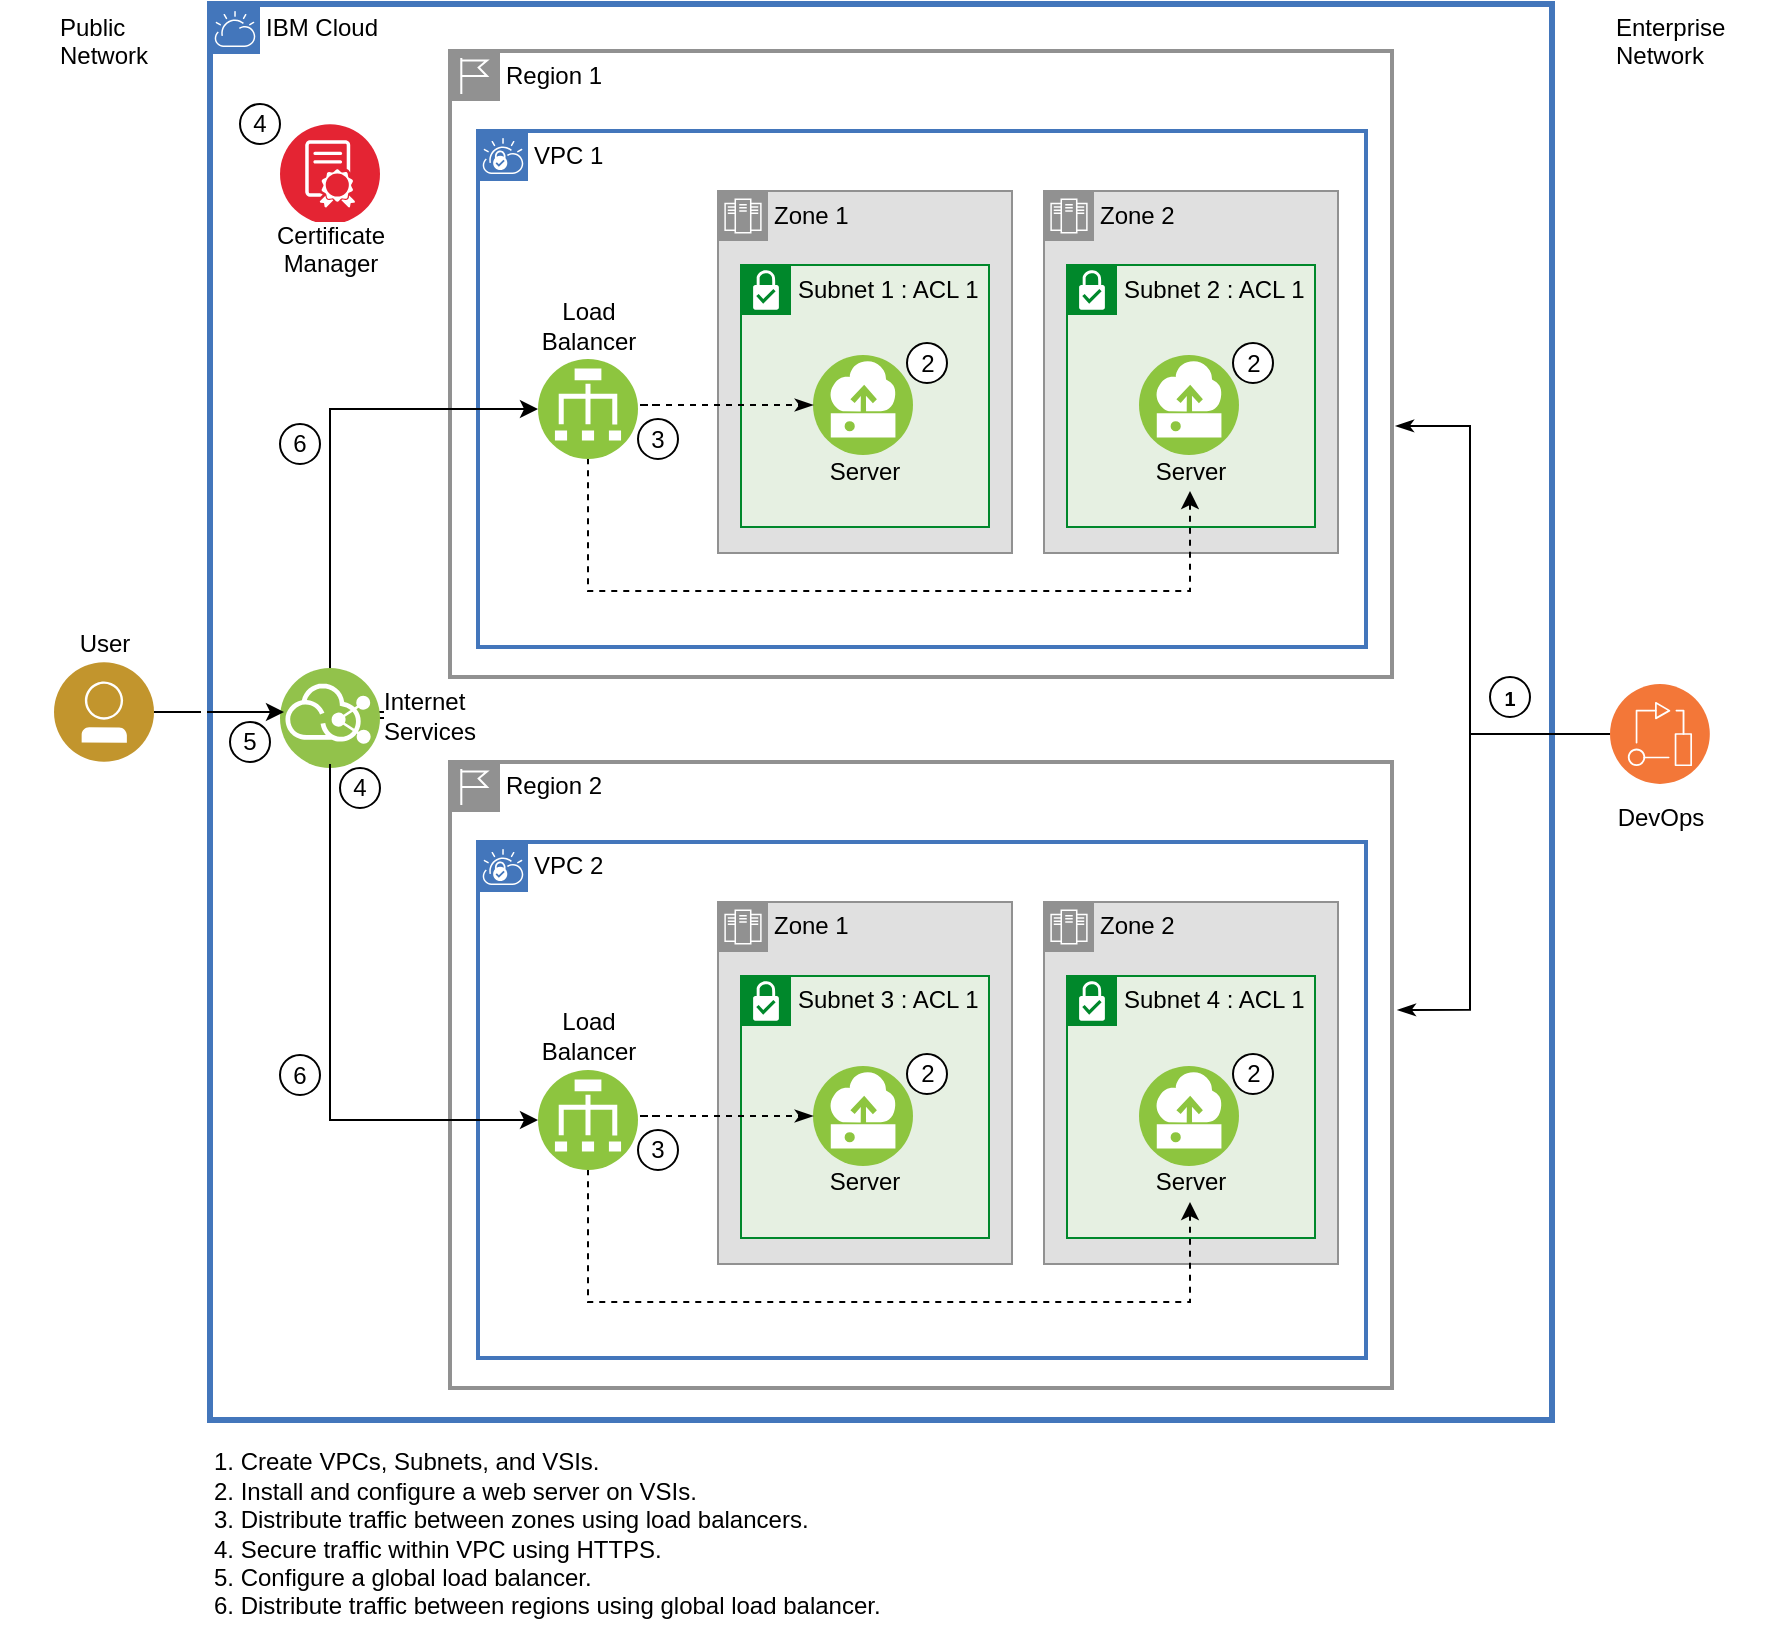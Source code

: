 <mxfile version="12.6.5" type="device"><diagram id="sqcldhInP1BjZdl1YZuS" name="Page-1"><mxGraphModel dx="1613" dy="-4187" grid="1" gridSize="10" guides="1" tooltips="1" connect="1" arrows="1" fold="1" page="1" pageScale="1" pageWidth="827" pageHeight="1169" math="0" shadow="0"><root><mxCell id="0"/><mxCell id="1" parent="0"/><mxCell id="jlVmqAdecrQDQu0zC8nz-8" value="" style="edgeStyle=elbowEdgeStyle;rounded=0;elbow=vertical;html=1;labelBackgroundColor=#ffffff;startArrow=none;startFill=0;startSize=6;endArrow=classic;endFill=1;endSize=6;jettySize=auto;orthogonalLoop=1;strokeWidth=1;fontSize=14;entryX=0;entryY=0.5;entryDx=0;entryDy=0;exitX=1;exitY=0.5;exitDx=0;exitDy=0;" parent="1" source="p_jUoLrGqdlGPGvpUogf-89" edge="1" target="p_jUoLrGqdlGPGvpUogf-75"><mxGeometry relative="1" as="geometry"><mxPoint x="-252" y="3579" as="sourcePoint"/><Array as="points"><mxPoint x="-150" y="4870"/><mxPoint x="-180" y="4887"/><mxPoint x="-190" y="4921"/><mxPoint x="-160" y="4921"/><mxPoint x="-140" y="4905"/></Array><mxPoint x="-130" y="4870" as="targetPoint"/></mxGeometry></mxCell><mxCell id="p_jUoLrGqdlGPGvpUogf-76" value="IBM Cloud" style="shape=mxgraph.ibm.box;prType=cloud;fontStyle=0;verticalAlign=top;align=left;spacingLeft=32;spacingTop=4;fillColor=none;rounded=0;whiteSpace=wrap;html=1;strokeColor=#4376BB;strokeWidth=3;dashed=0;container=1;spacing=-4;collapsible=0;fontColor=#000000;" vertex="1" parent="1"><mxGeometry x="-240" y="5260" width="671" height="708" as="geometry"/></mxCell><mxCell id="p_jUoLrGqdlGPGvpUogf-75" value="&lt;div&gt;Internet &lt;br&gt;&lt;/div&gt;&lt;div&gt;Services&lt;/div&gt;" style="aspect=fixed;perimeter=ellipsePerimeter;html=1;align=left;shadow=0;dashed=0;fontColor=#000000;labelBackgroundColor=none;fontSize=12;spacingTop=-2;image;image=img/lib/ibm/vpc/InternetServices2.svg;labelPosition=right;verticalLabelPosition=middle;verticalAlign=middle;" vertex="1" parent="p_jUoLrGqdlGPGvpUogf-76"><mxGeometry x="35" y="332" width="50" height="50" as="geometry"/></mxCell><mxCell id="p_jUoLrGqdlGPGvpUogf-73" value="&lt;div&gt;Certificate&lt;/div&gt;&lt;div&gt;Manager&lt;br&gt;&lt;/div&gt;" style="aspect=fixed;perimeter=ellipsePerimeter;html=1;align=center;shadow=0;dashed=0;fontColor=#000000;labelBackgroundColor=#ffffff;fontSize=12;spacingTop=-8;image;image=img/lib/ibm/blockchain/e_cert.svg;" vertex="1" parent="p_jUoLrGqdlGPGvpUogf-76"><mxGeometry x="35" y="60" width="50" height="50" as="geometry"/></mxCell><mxCell id="p_jUoLrGqdlGPGvpUogf-77" value="4" style="ellipse;whiteSpace=wrap;html=1;aspect=fixed;" vertex="1" parent="p_jUoLrGqdlGPGvpUogf-76"><mxGeometry x="65" y="382" width="20" height="20" as="geometry"/></mxCell><mxCell id="hzMWgnanXA9Gnq-GPB45-20" value="4" style="ellipse;whiteSpace=wrap;html=1;aspect=fixed;" parent="p_jUoLrGqdlGPGvpUogf-76" vertex="1"><mxGeometry x="15" y="50" width="20" height="20" as="geometry"/></mxCell><mxCell id="p_jUoLrGqdlGPGvpUogf-80" value="6" style="ellipse;whiteSpace=wrap;html=1;aspect=fixed;" vertex="1" parent="p_jUoLrGqdlGPGvpUogf-76"><mxGeometry x="35" y="210" width="20" height="20" as="geometry"/></mxCell><mxCell id="p_jUoLrGqdlGPGvpUogf-81" value="6" style="ellipse;whiteSpace=wrap;html=1;aspect=fixed;" vertex="1" parent="p_jUoLrGqdlGPGvpUogf-76"><mxGeometry x="35" y="525.5" width="20" height="20" as="geometry"/></mxCell><mxCell id="p_jUoLrGqdlGPGvpUogf-57" value="Region 1" style="shape=mxgraph.ibm.box;prType=region;fontStyle=0;verticalAlign=top;align=left;spacingLeft=32;spacingTop=4;fillColor=none;rounded=0;whiteSpace=wrap;html=1;strokeColor=#919191;strokeWidth=2;dashed=0;container=1;spacing=-4;collapsible=0;fontColor=#000000;" vertex="1" parent="p_jUoLrGqdlGPGvpUogf-76"><mxGeometry x="120" y="23.5" width="471" height="313" as="geometry"/></mxCell><mxCell id="p_jUoLrGqdlGPGvpUogf-49" value="VPC 1" style="shape=mxgraph.ibm.box;prType=vpc;fontStyle=0;verticalAlign=top;align=left;spacingLeft=32;spacingTop=4;fillColor=none;rounded=0;whiteSpace=wrap;html=1;strokeColor=#4376BB;strokeWidth=2;dashed=0;container=1;spacing=-4;collapsible=0;fontColor=#000000;" vertex="1" parent="p_jUoLrGqdlGPGvpUogf-57"><mxGeometry x="14" y="40" width="444" height="258" as="geometry"/></mxCell><mxCell id="p_jUoLrGqdlGPGvpUogf-45" value="&lt;div&gt;Load &lt;br&gt;&lt;/div&gt;&lt;div&gt;Balancer&lt;/div&gt;" style="aspect=fixed;perimeter=ellipsePerimeter;html=1;align=center;shadow=0;dashed=0;image;image=img/lib/ibm/vpc/LoadBalancer.svg;fontColor=#000000;labelPosition=center;verticalLabelPosition=top;verticalAlign=bottom;fontSize=12;labelBackgroundColor=none;spacingTop=-6;" vertex="1" parent="p_jUoLrGqdlGPGvpUogf-49"><mxGeometry x="30" y="114" width="50" height="50" as="geometry"/></mxCell><mxCell id="p_jUoLrGqdlGPGvpUogf-12" value="Zone 1" style="shape=mxgraph.ibm.box;prType=zone;fontStyle=0;verticalAlign=top;align=left;spacingLeft=32;spacingTop=4;fillColor=#E0E0E0;rounded=0;whiteSpace=wrap;html=1;strokeColor=#919191;strokeWidth=1;dashed=0;container=1;spacing=-4;collapsible=0;fontColor=#000000;" vertex="1" parent="p_jUoLrGqdlGPGvpUogf-49"><mxGeometry x="120" y="30" width="147" height="181" as="geometry"/></mxCell><mxCell id="p_jUoLrGqdlGPGvpUogf-3" value="Subnet 1 : ACL 1" style="shape=mxgraph.ibm.box;prType=subnet;fontStyle=0;verticalAlign=top;align=left;spacingLeft=32;spacingTop=4;fillColor=#E6F0E2;rounded=0;whiteSpace=wrap;html=1;strokeColor=#00882B;strokeWidth=1;dashed=0;container=1;spacing=-4;collapsible=0;" vertex="1" parent="p_jUoLrGqdlGPGvpUogf-12"><mxGeometry x="11.5" y="37" width="124" height="131" as="geometry"/></mxCell><mxCell id="p_jUoLrGqdlGPGvpUogf-5" value="Server" style="aspect=fixed;perimeter=ellipsePerimeter;html=1;align=center;shadow=0;dashed=0;image;image=img/lib/ibm/vpc/Instance.svg;fontColor=#000000;labelPosition=center;verticalLabelPosition=bottom;verticalAlign=top;fontSize=12;labelBackgroundColor=none;spacingTop=-6;" vertex="1" parent="p_jUoLrGqdlGPGvpUogf-3"><mxGeometry x="36" y="45" width="50" height="50" as="geometry"/></mxCell><mxCell id="p_jUoLrGqdlGPGvpUogf-20" value="2" style="ellipse;whiteSpace=wrap;html=1;aspect=fixed;" vertex="1" parent="p_jUoLrGqdlGPGvpUogf-3"><mxGeometry x="83" y="39" width="20" height="20" as="geometry"/></mxCell><mxCell id="p_jUoLrGqdlGPGvpUogf-51" value="Zone 2" style="shape=mxgraph.ibm.box;prType=zone;fontStyle=0;verticalAlign=top;align=left;spacingLeft=32;spacingTop=4;fillColor=#E0E0E0;rounded=0;whiteSpace=wrap;html=1;strokeColor=#919191;strokeWidth=1;dashed=0;container=1;spacing=-4;collapsible=0;fontColor=#000000;" vertex="1" parent="p_jUoLrGqdlGPGvpUogf-49"><mxGeometry x="283" y="30" width="147" height="181" as="geometry"/></mxCell><mxCell id="p_jUoLrGqdlGPGvpUogf-52" value="Subnet 2 : ACL 1" style="shape=mxgraph.ibm.box;prType=subnet;fontStyle=0;verticalAlign=top;align=left;spacingLeft=32;spacingTop=4;fillColor=#E6F0E2;rounded=0;whiteSpace=wrap;html=1;strokeColor=#00882B;strokeWidth=1;dashed=0;container=1;spacing=-4;collapsible=0;" vertex="1" parent="p_jUoLrGqdlGPGvpUogf-51"><mxGeometry x="11.5" y="37" width="124" height="131" as="geometry"/></mxCell><mxCell id="p_jUoLrGqdlGPGvpUogf-53" value="Server" style="aspect=fixed;perimeter=ellipsePerimeter;html=1;align=center;shadow=0;dashed=0;image;image=img/lib/ibm/vpc/Instance.svg;fontColor=#000000;labelPosition=center;verticalLabelPosition=bottom;verticalAlign=top;fontSize=12;labelBackgroundColor=none;spacingTop=-6;" vertex="1" parent="p_jUoLrGqdlGPGvpUogf-52"><mxGeometry x="36" y="45" width="50" height="50" as="geometry"/></mxCell><mxCell id="p_jUoLrGqdlGPGvpUogf-54" value="2" style="ellipse;whiteSpace=wrap;html=1;aspect=fixed;" vertex="1" parent="p_jUoLrGqdlGPGvpUogf-52"><mxGeometry x="83" y="39" width="20" height="20" as="geometry"/></mxCell><mxCell id="iBrKHKNxl-ljyhEgklQo-35" value="" style="edgeStyle=orthogonalEdgeStyle;fontSize=12;html=1;startArrow=classic;startFill=1;startSize=6;endArrow=none;endFill=0;endSize=6;rounded=0;strokeWidth=1;dashed=1;entryX=0.5;entryY=1;entryDx=0;entryDy=0;" parent="p_jUoLrGqdlGPGvpUogf-49" edge="1" target="p_jUoLrGqdlGPGvpUogf-45"><mxGeometry width="60" height="60" relative="1" as="geometry"><mxPoint x="356" y="180" as="sourcePoint"/><mxPoint x="-281" y="-203" as="targetPoint"/><Array as="points"><mxPoint x="356" y="230"/><mxPoint x="55" y="230"/></Array></mxGeometry></mxCell><mxCell id="iBrKHKNxl-ljyhEgklQo-39" value="" style="edgeStyle=orthogonalEdgeStyle;fontSize=12;html=1;startArrow=none;startFill=0;startSize=6;endArrow=classicThin;endFill=1;endSize=6;rounded=0;strokeWidth=1;dashed=1;entryX=0;entryY=0.5;entryDx=0;entryDy=0;" parent="p_jUoLrGqdlGPGvpUogf-49" target="p_jUoLrGqdlGPGvpUogf-5" edge="1"><mxGeometry width="60" height="60" relative="1" as="geometry"><mxPoint x="90" y="137" as="sourcePoint"/><mxPoint x="-144" y="-565" as="targetPoint"/><Array as="points"><mxPoint x="80" y="137"/></Array></mxGeometry></mxCell><mxCell id="p_jUoLrGqdlGPGvpUogf-56" value="3" style="ellipse;whiteSpace=wrap;html=1;aspect=fixed;" vertex="1" parent="p_jUoLrGqdlGPGvpUogf-49"><mxGeometry x="80" y="144" width="20" height="20" as="geometry"/></mxCell><mxCell id="p_jUoLrGqdlGPGvpUogf-58" value="Region 2" style="shape=mxgraph.ibm.box;prType=region;fontStyle=0;verticalAlign=top;align=left;spacingLeft=32;spacingTop=4;fillColor=none;rounded=0;whiteSpace=wrap;html=1;strokeColor=#919191;strokeWidth=2;dashed=0;container=1;spacing=-4;collapsible=0;fontColor=#000000;" vertex="1" parent="p_jUoLrGqdlGPGvpUogf-76"><mxGeometry x="120" y="379" width="471" height="313" as="geometry"/></mxCell><mxCell id="p_jUoLrGqdlGPGvpUogf-59" value="VPC 2" style="shape=mxgraph.ibm.box;prType=vpc;fontStyle=0;verticalAlign=top;align=left;spacingLeft=32;spacingTop=4;fillColor=none;rounded=0;whiteSpace=wrap;html=1;strokeColor=#4376BB;strokeWidth=2;dashed=0;container=1;spacing=-4;collapsible=0;fontColor=#000000;" vertex="1" parent="p_jUoLrGqdlGPGvpUogf-58"><mxGeometry x="14" y="40" width="444" height="258" as="geometry"/></mxCell><mxCell id="p_jUoLrGqdlGPGvpUogf-60" value="&lt;div&gt;Load &lt;br&gt;&lt;/div&gt;&lt;div&gt;Balancer&lt;/div&gt;" style="aspect=fixed;perimeter=ellipsePerimeter;html=1;align=center;shadow=0;dashed=0;image;image=img/lib/ibm/vpc/LoadBalancer.svg;fontColor=#000000;labelPosition=center;verticalLabelPosition=top;verticalAlign=bottom;fontSize=12;labelBackgroundColor=none;spacingTop=-6;" vertex="1" parent="p_jUoLrGqdlGPGvpUogf-59"><mxGeometry x="30" y="114" width="50" height="50" as="geometry"/></mxCell><mxCell id="p_jUoLrGqdlGPGvpUogf-61" value="Zone 1" style="shape=mxgraph.ibm.box;prType=zone;fontStyle=0;verticalAlign=top;align=left;spacingLeft=32;spacingTop=4;fillColor=#E0E0E0;rounded=0;whiteSpace=wrap;html=1;strokeColor=#919191;strokeWidth=1;dashed=0;container=1;spacing=-4;collapsible=0;fontColor=#000000;" vertex="1" parent="p_jUoLrGqdlGPGvpUogf-59"><mxGeometry x="120" y="30" width="147" height="181" as="geometry"/></mxCell><mxCell id="p_jUoLrGqdlGPGvpUogf-62" value="Subnet 3 : ACL 1" style="shape=mxgraph.ibm.box;prType=subnet;fontStyle=0;verticalAlign=top;align=left;spacingLeft=32;spacingTop=4;fillColor=#E6F0E2;rounded=0;whiteSpace=wrap;html=1;strokeColor=#00882B;strokeWidth=1;dashed=0;container=1;spacing=-4;collapsible=0;" vertex="1" parent="p_jUoLrGqdlGPGvpUogf-61"><mxGeometry x="11.5" y="37" width="124" height="131" as="geometry"/></mxCell><mxCell id="p_jUoLrGqdlGPGvpUogf-63" value="Server" style="aspect=fixed;perimeter=ellipsePerimeter;html=1;align=center;shadow=0;dashed=0;image;image=img/lib/ibm/vpc/Instance.svg;fontColor=#000000;labelPosition=center;verticalLabelPosition=bottom;verticalAlign=top;fontSize=12;labelBackgroundColor=none;spacingTop=-6;" vertex="1" parent="p_jUoLrGqdlGPGvpUogf-62"><mxGeometry x="36" y="45" width="50" height="50" as="geometry"/></mxCell><mxCell id="p_jUoLrGqdlGPGvpUogf-64" value="2" style="ellipse;whiteSpace=wrap;html=1;aspect=fixed;" vertex="1" parent="p_jUoLrGqdlGPGvpUogf-62"><mxGeometry x="83" y="39" width="20" height="20" as="geometry"/></mxCell><mxCell id="p_jUoLrGqdlGPGvpUogf-65" value="Zone 2" style="shape=mxgraph.ibm.box;prType=zone;fontStyle=0;verticalAlign=top;align=left;spacingLeft=32;spacingTop=4;fillColor=#E0E0E0;rounded=0;whiteSpace=wrap;html=1;strokeColor=#919191;strokeWidth=1;dashed=0;container=1;spacing=-4;collapsible=0;fontColor=#000000;" vertex="1" parent="p_jUoLrGqdlGPGvpUogf-59"><mxGeometry x="283" y="30" width="147" height="181" as="geometry"/></mxCell><mxCell id="p_jUoLrGqdlGPGvpUogf-66" value="Subnet 4 : ACL 1" style="shape=mxgraph.ibm.box;prType=subnet;fontStyle=0;verticalAlign=top;align=left;spacingLeft=32;spacingTop=4;fillColor=#E6F0E2;rounded=0;whiteSpace=wrap;html=1;strokeColor=#00882B;strokeWidth=1;dashed=0;container=1;spacing=-4;collapsible=0;" vertex="1" parent="p_jUoLrGqdlGPGvpUogf-65"><mxGeometry x="11.5" y="37" width="124" height="131" as="geometry"/></mxCell><mxCell id="p_jUoLrGqdlGPGvpUogf-67" value="Server" style="aspect=fixed;perimeter=ellipsePerimeter;html=1;align=center;shadow=0;dashed=0;image;image=img/lib/ibm/vpc/Instance.svg;fontColor=#000000;labelPosition=center;verticalLabelPosition=bottom;verticalAlign=top;fontSize=12;labelBackgroundColor=none;spacingTop=-6;" vertex="1" parent="p_jUoLrGqdlGPGvpUogf-66"><mxGeometry x="36" y="45" width="50" height="50" as="geometry"/></mxCell><mxCell id="p_jUoLrGqdlGPGvpUogf-68" value="2" style="ellipse;whiteSpace=wrap;html=1;aspect=fixed;" vertex="1" parent="p_jUoLrGqdlGPGvpUogf-66"><mxGeometry x="83" y="39" width="20" height="20" as="geometry"/></mxCell><mxCell id="p_jUoLrGqdlGPGvpUogf-69" value="" style="edgeStyle=orthogonalEdgeStyle;fontSize=12;html=1;startArrow=classic;startFill=1;startSize=6;endArrow=none;endFill=0;endSize=6;rounded=0;strokeWidth=1;dashed=1;entryX=0.5;entryY=1;entryDx=0;entryDy=0;" edge="1" parent="p_jUoLrGqdlGPGvpUogf-59" target="p_jUoLrGqdlGPGvpUogf-60"><mxGeometry width="60" height="60" relative="1" as="geometry"><mxPoint x="356" y="180" as="sourcePoint"/><mxPoint x="-281" y="-203" as="targetPoint"/><Array as="points"><mxPoint x="356" y="230"/><mxPoint x="55" y="230"/></Array></mxGeometry></mxCell><mxCell id="p_jUoLrGqdlGPGvpUogf-70" value="" style="edgeStyle=orthogonalEdgeStyle;fontSize=12;html=1;startArrow=none;startFill=0;startSize=6;endArrow=classicThin;endFill=1;endSize=6;rounded=0;strokeWidth=1;dashed=1;entryX=0;entryY=0.5;entryDx=0;entryDy=0;" edge="1" parent="p_jUoLrGqdlGPGvpUogf-59" target="p_jUoLrGqdlGPGvpUogf-63"><mxGeometry width="60" height="60" relative="1" as="geometry"><mxPoint x="90" y="137" as="sourcePoint"/><mxPoint x="-144" y="-565" as="targetPoint"/><Array as="points"><mxPoint x="80" y="137"/></Array></mxGeometry></mxCell><mxCell id="p_jUoLrGqdlGPGvpUogf-71" value="3" style="ellipse;whiteSpace=wrap;html=1;aspect=fixed;" vertex="1" parent="p_jUoLrGqdlGPGvpUogf-59"><mxGeometry x="80" y="144" width="20" height="20" as="geometry"/></mxCell><mxCell id="iBrKHKNxl-ljyhEgklQo-44" value="" style="edgeStyle=orthogonalEdgeStyle;fontSize=12;html=1;startArrow=none;startFill=0;startSize=6;endArrow=classic;endFill=1;endSize=6;rounded=0;strokeWidth=1;dashed=0;exitX=0.5;exitY=0;exitDx=0;exitDy=0;entryX=0;entryY=0.5;entryDx=0;entryDy=0;" parent="p_jUoLrGqdlGPGvpUogf-76" source="p_jUoLrGqdlGPGvpUogf-75" target="p_jUoLrGqdlGPGvpUogf-45" edge="1"><mxGeometry width="60" height="60" relative="1" as="geometry"><mxPoint x="110" y="-460" as="sourcePoint"/><mxPoint x="292" y="-513" as="targetPoint"/><Array as="points"><mxPoint x="60" y="203"/></Array></mxGeometry></mxCell><mxCell id="iBrKHKNxl-ljyhEgklQo-45" value="" style="edgeStyle=orthogonalEdgeStyle;fontSize=12;html=1;startArrow=none;startFill=0;startSize=6;endArrow=classic;endFill=1;endSize=6;rounded=0;strokeWidth=1;dashed=0;entryX=0;entryY=0.5;entryDx=0;entryDy=0;" parent="p_jUoLrGqdlGPGvpUogf-76" target="p_jUoLrGqdlGPGvpUogf-60" edge="1"><mxGeometry width="60" height="60" relative="1" as="geometry"><mxPoint x="60" y="380" as="sourcePoint"/><mxPoint x="160" y="-180" as="targetPoint"/><Array as="points"><mxPoint x="60" y="390"/><mxPoint x="60" y="390"/><mxPoint x="60" y="558"/></Array></mxGeometry></mxCell><mxCell id="hzMWgnanXA9Gnq-GPB45-7" value="&lt;h5&gt;1&lt;/h5&gt;" style="ellipse;whiteSpace=wrap;html=1;aspect=fixed;" parent="p_jUoLrGqdlGPGvpUogf-76" vertex="1"><mxGeometry x="640" y="336.5" width="20" height="20" as="geometry"/></mxCell><mxCell id="p_jUoLrGqdlGPGvpUogf-93" value="5" style="ellipse;whiteSpace=wrap;html=1;aspect=fixed;" vertex="1" parent="p_jUoLrGqdlGPGvpUogf-76"><mxGeometry x="10" y="359" width="20" height="20" as="geometry"/></mxCell><mxCell id="p_jUoLrGqdlGPGvpUogf-86" value="Enterprise Network" style="shape=mxgraph.ibm.box;prType=enterprise;fontStyle=0;verticalAlign=top;align=left;spacingLeft=32;spacingTop=4;fillColor=none;rounded=0;whiteSpace=wrap;html=1;strokeColor=#FFFFFF;strokeWidth=3;dashed=0;container=1;spacing=-4;collapsible=0;" vertex="1" parent="1"><mxGeometry x="435" y="5260" width="100" height="708" as="geometry"/></mxCell><mxCell id="p_jUoLrGqdlGPGvpUogf-87" value="DevOps" style="aspect=fixed;perimeter=ellipsePerimeter;html=1;align=center;shadow=0;dashed=0;fontColor=#000000;labelBackgroundColor=#ffffff;fontSize=12;spacingTop=3;image;image=img/lib/ibm/devops/devops.svg;strokeColor=#FFFFFF;" vertex="1" parent="p_jUoLrGqdlGPGvpUogf-86"><mxGeometry x="25" y="340" width="50" height="50" as="geometry"/></mxCell><mxCell id="p_jUoLrGqdlGPGvpUogf-91" value="" style="edgeStyle=orthogonalEdgeStyle;rounded=0;orthogonalLoop=1;jettySize=auto;html=1;fontColor=#000000;" edge="1" parent="1" source="p_jUoLrGqdlGPGvpUogf-88"><mxGeometry relative="1" as="geometry"><mxPoint x="-203" y="5614" as="targetPoint"/></mxGeometry></mxCell><mxCell id="p_jUoLrGqdlGPGvpUogf-88" value="Public Network" style="shape=mxgraph.ibm.box;prType=public;fontStyle=0;verticalAlign=top;align=left;spacingLeft=32;spacingTop=4;fillColor=none;rounded=0;whiteSpace=wrap;html=1;strokeColor=#FFFFFF;strokeWidth=3;dashed=0;container=1;spacing=-4;collapsible=0;" vertex="1" parent="1"><mxGeometry x="-343" y="5260" width="100" height="708" as="geometry"/></mxCell><mxCell id="p_jUoLrGqdlGPGvpUogf-89" value="User" style="aspect=fixed;perimeter=ellipsePerimeter;html=1;align=center;shadow=0;dashed=0;image;image=img/lib/ibm/users/user.svg;spacingTop=-4;labelPosition=center;verticalLabelPosition=top;verticalAlign=bottom;" vertex="1" parent="p_jUoLrGqdlGPGvpUogf-88"><mxGeometry x="25" y="329" width="50" height="50" as="geometry"/></mxCell><mxCell id="iBrKHKNxl-ljyhEgklQo-50" value="" style="edgeStyle=orthogonalEdgeStyle;fontSize=12;html=1;startArrow=classicThin;startFill=1;startSize=6;endArrow=none;endFill=0;endSize=6;rounded=0;strokeWidth=1;dashed=0;entryX=0;entryY=0.5;entryDx=0;entryDy=0;exitX=1.006;exitY=0.396;exitDx=0;exitDy=0;exitPerimeter=0;" parent="1" target="p_jUoLrGqdlGPGvpUogf-87" edge="1" source="p_jUoLrGqdlGPGvpUogf-58"><mxGeometry width="60" height="60" relative="1" as="geometry"><mxPoint x="527" y="5010" as="sourcePoint"/><mxPoint x="573" y="5060" as="targetPoint"/><Array as="points"><mxPoint x="390" y="5763"/><mxPoint x="390" y="5625"/></Array></mxGeometry></mxCell><mxCell id="iBrKHKNxl-ljyhEgklQo-48" value="" style="edgeStyle=orthogonalEdgeStyle;fontSize=12;html=1;endArrow=none;endFill=0;endSize=6;rounded=0;strokeWidth=1;dashed=0;startArrow=classicThin;startFill=1;entryX=0;entryY=0.5;entryDx=0;entryDy=0;exitX=1.004;exitY=0.599;exitDx=0;exitDy=0;exitPerimeter=0;" parent="1" target="p_jUoLrGqdlGPGvpUogf-87" edge="1" source="p_jUoLrGqdlGPGvpUogf-57"><mxGeometry width="60" height="60" relative="1" as="geometry"><mxPoint x="527" y="4720" as="sourcePoint"/><mxPoint x="580" y="4680" as="targetPoint"/><Array as="points"><mxPoint x="390" y="5471"/><mxPoint x="390" y="5625"/></Array></mxGeometry></mxCell><mxCell id="p_jUoLrGqdlGPGvpUogf-94" value="&lt;div align=&quot;left&quot;&gt;1. Create VPCs, Subnets, and VSIs.&lt;/div&gt;&lt;div align=&quot;left&quot;&gt;2. Install and configure a web server on VSIs.&lt;/div&gt;&lt;div align=&quot;left&quot;&gt;3. Distribute traffic between zones using load balancers.&lt;/div&gt;&lt;div align=&quot;left&quot;&gt;4. Secure traffic within VPC using HTTPS.&lt;/div&gt;&lt;div align=&quot;left&quot;&gt;5. Configure a global load balancer.&lt;/div&gt;&lt;div align=&quot;left&quot;&gt;6. Distribute traffic between regions using global load balancer.&lt;br&gt;&lt;/div&gt;" style="text;html=1;resizable=0;autosize=1;align=left;verticalAlign=middle;points=[];fillColor=none;strokeColor=none;rounded=0;fontColor=#000000;" vertex="1" parent="1"><mxGeometry x="-240" y="5980" width="350" height="90" as="geometry"/></mxCell><mxCell id="idnXicWbu3G4nl29B7cS-1" parent="0"/><mxCell id="idnXicWbu3G4nl29B7cS-52" value="Connector" parent="0"/><mxCell id="idnXicWbu3G4nl29B7cS-57" parent="0"/><mxCell id="idnXicWbu3G4nl29B7cS-108" value="Connector" parent="0"/><mxCell id="Jgq2warIyRnj8-7hG901-1" parent="0"/><mxCell id="Jgq2warIyRnj8-7hG901-32" parent="0"/><mxCell id="Jgq2warIyRnj8-7hG901-33" value="Connector" parent="0"/><mxCell id="Jgq2warIyRnj8-7hG901-34" parent="0"/><mxCell id="Jgq2warIyRnj8-7hG901-35" value="Connector" parent="0"/></root></mxGraphModel></diagram></mxfile>